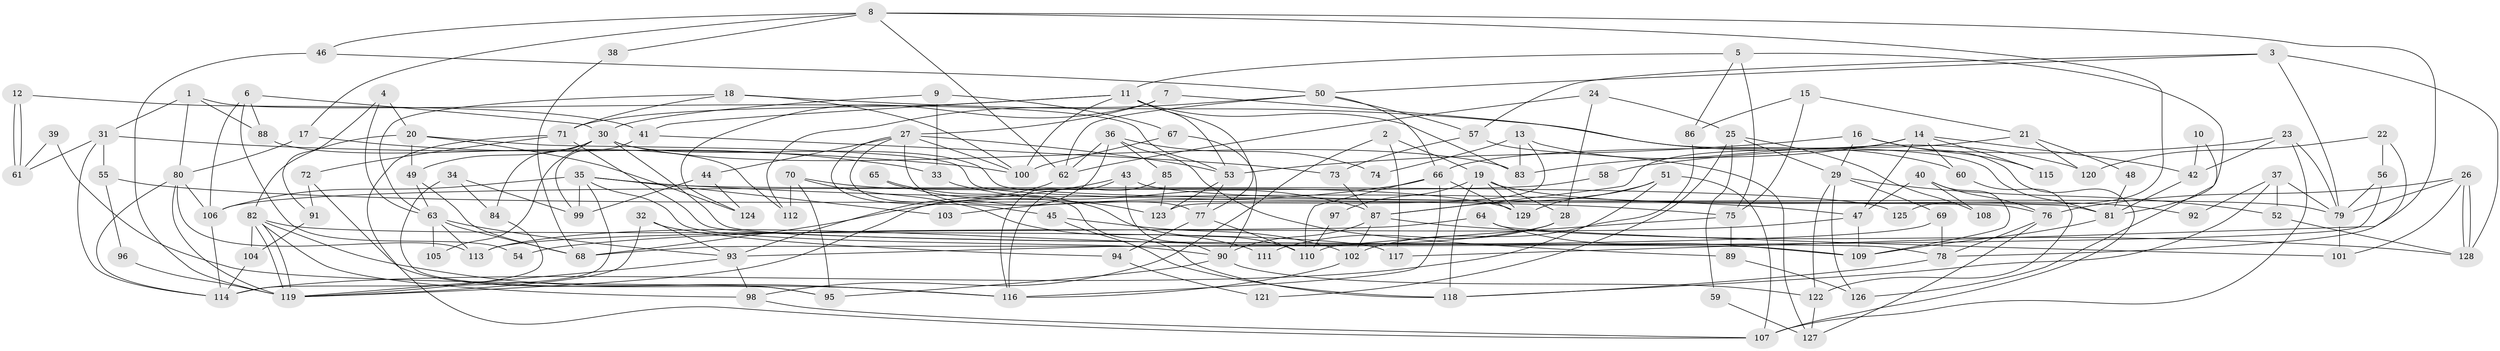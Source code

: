 // coarse degree distribution, {5: 0.1511627906976744, 4: 0.22093023255813954, 6: 0.1744186046511628, 3: 0.1511627906976744, 2: 0.12790697674418605, 9: 0.023255813953488372, 8: 0.046511627906976744, 7: 0.08139534883720931, 11: 0.011627906976744186, 12: 0.011627906976744186}
// Generated by graph-tools (version 1.1) at 2025/52/02/27/25 19:52:02]
// undirected, 129 vertices, 258 edges
graph export_dot {
graph [start="1"]
  node [color=gray90,style=filled];
  1;
  2;
  3;
  4;
  5;
  6;
  7;
  8;
  9;
  10;
  11;
  12;
  13;
  14;
  15;
  16;
  17;
  18;
  19;
  20;
  21;
  22;
  23;
  24;
  25;
  26;
  27;
  28;
  29;
  30;
  31;
  32;
  33;
  34;
  35;
  36;
  37;
  38;
  39;
  40;
  41;
  42;
  43;
  44;
  45;
  46;
  47;
  48;
  49;
  50;
  51;
  52;
  53;
  54;
  55;
  56;
  57;
  58;
  59;
  60;
  61;
  62;
  63;
  64;
  65;
  66;
  67;
  68;
  69;
  70;
  71;
  72;
  73;
  74;
  75;
  76;
  77;
  78;
  79;
  80;
  81;
  82;
  83;
  84;
  85;
  86;
  87;
  88;
  89;
  90;
  91;
  92;
  93;
  94;
  95;
  96;
  97;
  98;
  99;
  100;
  101;
  102;
  103;
  104;
  105;
  106;
  107;
  108;
  109;
  110;
  111;
  112;
  113;
  114;
  115;
  116;
  117;
  118;
  119;
  120;
  121;
  122;
  123;
  124;
  125;
  126;
  127;
  128;
  129;
  1 -- 53;
  1 -- 80;
  1 -- 31;
  1 -- 88;
  2 -- 117;
  2 -- 98;
  2 -- 19;
  3 -- 79;
  3 -- 128;
  3 -- 50;
  3 -- 57;
  4 -- 91;
  4 -- 63;
  4 -- 20;
  5 -- 81;
  5 -- 11;
  5 -- 75;
  5 -- 86;
  6 -- 106;
  6 -- 30;
  6 -- 54;
  6 -- 88;
  7 -- 81;
  7 -- 27;
  7 -- 124;
  8 -- 46;
  8 -- 17;
  8 -- 38;
  8 -- 62;
  8 -- 117;
  8 -- 125;
  9 -- 67;
  9 -- 30;
  9 -- 33;
  10 -- 42;
  10 -- 126;
  11 -- 100;
  11 -- 71;
  11 -- 41;
  11 -- 53;
  11 -- 77;
  11 -- 83;
  12 -- 41;
  12 -- 61;
  12 -- 61;
  13 -- 83;
  13 -- 60;
  13 -- 74;
  13 -- 123;
  14 -- 47;
  14 -- 87;
  14 -- 42;
  14 -- 60;
  14 -- 83;
  14 -- 115;
  15 -- 21;
  15 -- 75;
  15 -- 86;
  16 -- 53;
  16 -- 29;
  16 -- 107;
  16 -- 115;
  17 -- 33;
  17 -- 80;
  18 -- 63;
  18 -- 71;
  18 -- 100;
  18 -- 120;
  19 -- 118;
  19 -- 28;
  19 -- 92;
  19 -- 97;
  19 -- 129;
  20 -- 82;
  20 -- 49;
  20 -- 76;
  20 -- 124;
  21 -- 120;
  21 -- 66;
  21 -- 48;
  22 -- 78;
  22 -- 56;
  22 -- 120;
  23 -- 42;
  23 -- 107;
  23 -- 58;
  23 -- 79;
  24 -- 28;
  24 -- 62;
  24 -- 25;
  25 -- 29;
  25 -- 59;
  25 -- 108;
  25 -- 121;
  26 -- 128;
  26 -- 128;
  26 -- 76;
  26 -- 79;
  26 -- 101;
  27 -- 53;
  27 -- 45;
  27 -- 44;
  27 -- 77;
  27 -- 100;
  27 -- 118;
  28 -- 113;
  28 -- 111;
  29 -- 52;
  29 -- 122;
  29 -- 69;
  29 -- 126;
  30 -- 49;
  30 -- 83;
  30 -- 78;
  30 -- 81;
  30 -- 84;
  30 -- 105;
  31 -- 100;
  31 -- 55;
  31 -- 61;
  31 -- 114;
  32 -- 119;
  32 -- 93;
  32 -- 94;
  33 -- 87;
  34 -- 84;
  34 -- 95;
  34 -- 99;
  35 -- 114;
  35 -- 99;
  35 -- 47;
  35 -- 90;
  35 -- 103;
  35 -- 106;
  35 -- 125;
  36 -- 85;
  36 -- 62;
  36 -- 74;
  36 -- 89;
  36 -- 119;
  37 -- 79;
  37 -- 118;
  37 -- 52;
  37 -- 92;
  38 -- 68;
  39 -- 61;
  39 -- 116;
  40 -- 109;
  40 -- 76;
  40 -- 47;
  40 -- 108;
  41 -- 99;
  41 -- 73;
  42 -- 81;
  43 -- 79;
  43 -- 90;
  43 -- 68;
  43 -- 116;
  44 -- 124;
  44 -- 99;
  45 -- 118;
  45 -- 102;
  46 -- 50;
  46 -- 119;
  47 -- 54;
  47 -- 109;
  48 -- 81;
  49 -- 63;
  49 -- 68;
  50 -- 62;
  50 -- 57;
  50 -- 66;
  50 -- 112;
  51 -- 129;
  51 -- 114;
  51 -- 87;
  51 -- 107;
  52 -- 128;
  53 -- 77;
  53 -- 123;
  55 -- 75;
  55 -- 96;
  56 -- 68;
  56 -- 79;
  57 -- 73;
  57 -- 127;
  58 -- 106;
  59 -- 127;
  60 -- 122;
  62 -- 93;
  63 -- 68;
  63 -- 93;
  63 -- 105;
  63 -- 113;
  64 -- 101;
  64 -- 113;
  64 -- 109;
  65 -- 110;
  65 -- 123;
  66 -- 116;
  66 -- 103;
  66 -- 110;
  66 -- 129;
  67 -- 90;
  67 -- 100;
  69 -- 93;
  69 -- 78;
  70 -- 112;
  70 -- 129;
  70 -- 95;
  70 -- 111;
  71 -- 109;
  71 -- 107;
  71 -- 72;
  72 -- 95;
  72 -- 91;
  73 -- 87;
  75 -- 110;
  75 -- 89;
  76 -- 78;
  76 -- 127;
  77 -- 94;
  77 -- 110;
  78 -- 118;
  79 -- 101;
  80 -- 114;
  80 -- 119;
  80 -- 106;
  80 -- 113;
  81 -- 109;
  82 -- 119;
  82 -- 119;
  82 -- 116;
  82 -- 98;
  82 -- 104;
  82 -- 117;
  84 -- 119;
  85 -- 123;
  85 -- 116;
  86 -- 102;
  87 -- 90;
  87 -- 102;
  87 -- 128;
  88 -- 112;
  89 -- 126;
  90 -- 95;
  90 -- 122;
  91 -- 104;
  93 -- 98;
  93 -- 119;
  94 -- 121;
  96 -- 119;
  97 -- 110;
  98 -- 107;
  102 -- 116;
  104 -- 114;
  106 -- 114;
  122 -- 127;
}
